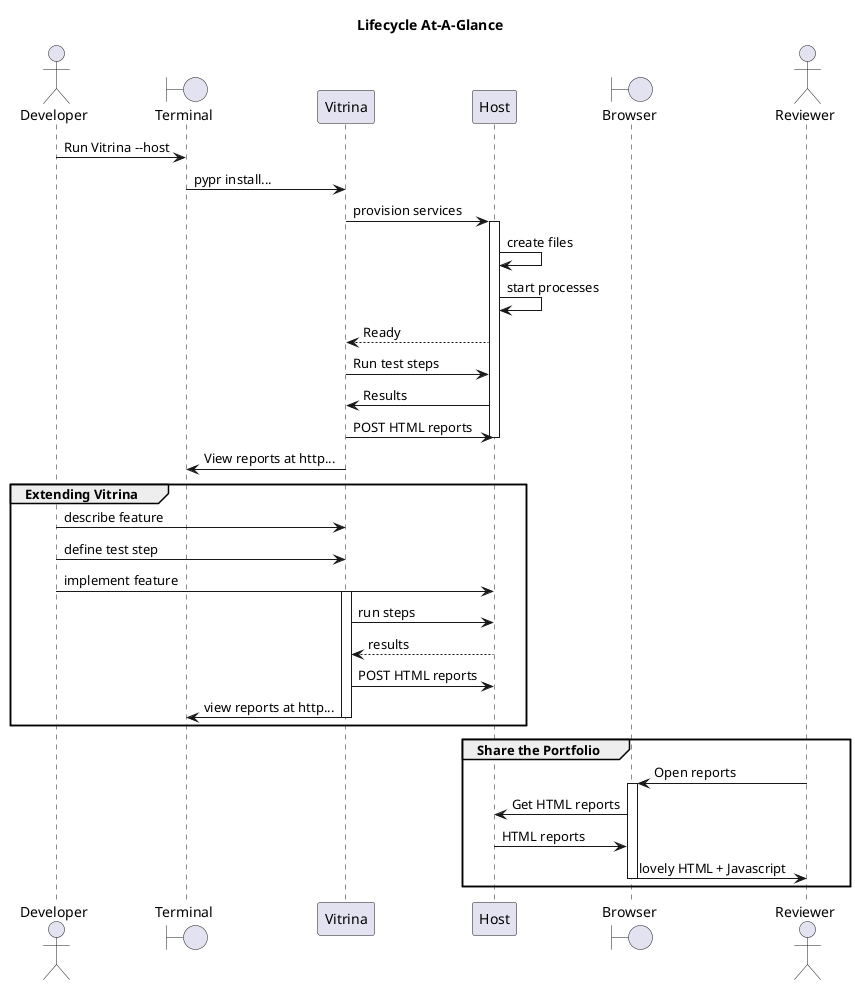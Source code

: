 @startuml
' !include https://raw.githubusercontent.com/bschwarz/puml-themes/master/themes/sketchy-outline/puml-theme-sketchy-outline.puml
title "Lifecycle At-A-Glance"

actor Developer
boundary Terminal
Developer -> Terminal : Run Vitrina --host
Terminal -> Vitrina : pypr install...
Vitrina -> Host : provision services
    activate Host
    Host -> Host : create files
    Host -> Host : start processes
    Host --> Vitrina : Ready
    Vitrina -> Host : Run test steps
    Host -> Vitrina : Results
    Vitrina -> Host : POST HTML reports
    deactivate
Vitrina -> Terminal : View reports at http...

group Extending Vitrina

Developer -> Vitrina : describe feature
Developer  ->  Vitrina : define test step
Developer -> Host : implement feature

    activate Vitrina
    Vitrina -> Host : run steps
    Host --> Vitrina : results
    Vitrina -> Host : POST HTML reports
    Vitrina -> Terminal : view reports at http...
    deactivate Vitrina

end group

group  Share the Portfolio
boundary Browser
actor Reviewer
    Reviewer -> Browser : Open reports
    activate Browser
    Browser -> Host : Get HTML reports
    Host -> Browser : HTML reports
    Browser -> Reviewer : lovely HTML + Javascript
    deactivate
end group
@enduml